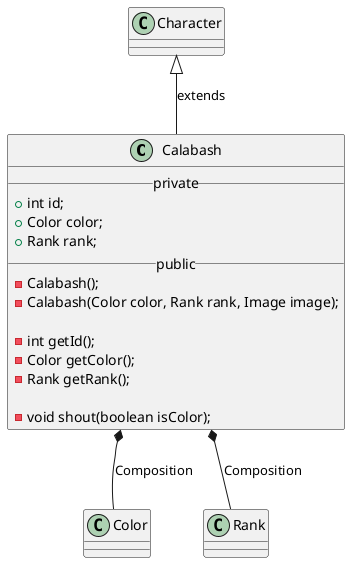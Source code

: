 @startuml

class Calabash{
__ private __
+ int id;
+ Color color;
+ Rank rank;
__ public __
- Calabash();
- Calabash(Color color, Rank rank, Image image);

- int getId();
- Color getColor();
- Rank getRank();

- void shout(boolean isColor);
}

Calabash *-- Color: Composition
Calabash *-- Rank: Composition
Character <|-- Calabash : extends


@enduml